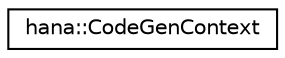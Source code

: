 digraph "Graphical Class Hierarchy"
{
 // LATEX_PDF_SIZE
  edge [fontname="Helvetica",fontsize="10",labelfontname="Helvetica",labelfontsize="10"];
  node [fontname="Helvetica",fontsize="10",shape=record];
  rankdir="LR";
  Node0 [label="hana::CodeGenContext",height=0.2,width=0.4,color="black", fillcolor="white", style="filled",URL="$classhana_1_1_code_gen_context.html",tooltip="! The context of the current compiling process."];
}
